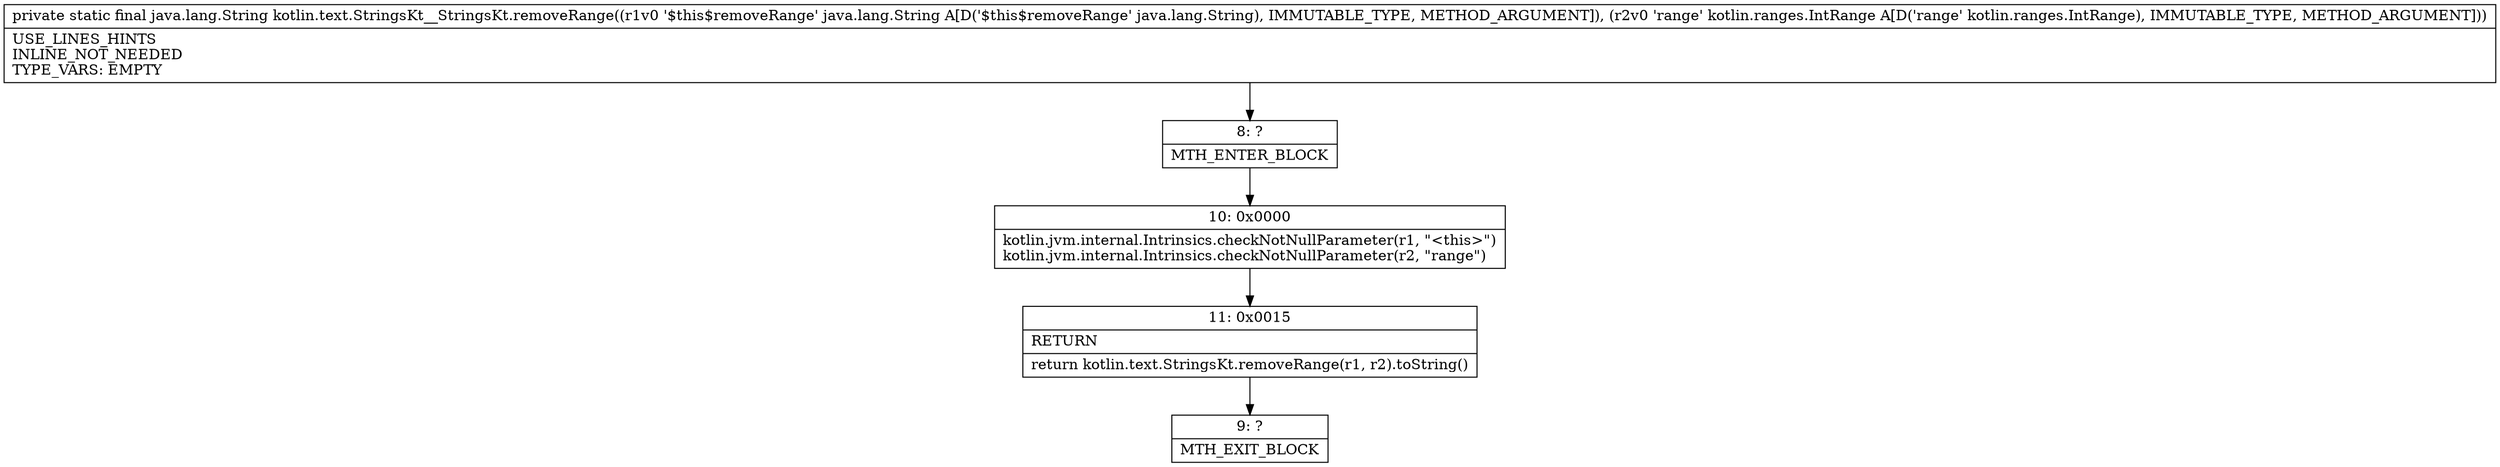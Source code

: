 digraph "CFG forkotlin.text.StringsKt__StringsKt.removeRange(Ljava\/lang\/String;Lkotlin\/ranges\/IntRange;)Ljava\/lang\/String;" {
Node_8 [shape=record,label="{8\:\ ?|MTH_ENTER_BLOCK\l}"];
Node_10 [shape=record,label="{10\:\ 0x0000|kotlin.jvm.internal.Intrinsics.checkNotNullParameter(r1, \"\<this\>\")\lkotlin.jvm.internal.Intrinsics.checkNotNullParameter(r2, \"range\")\l}"];
Node_11 [shape=record,label="{11\:\ 0x0015|RETURN\l|return kotlin.text.StringsKt.removeRange(r1, r2).toString()\l}"];
Node_9 [shape=record,label="{9\:\ ?|MTH_EXIT_BLOCK\l}"];
MethodNode[shape=record,label="{private static final java.lang.String kotlin.text.StringsKt__StringsKt.removeRange((r1v0 '$this$removeRange' java.lang.String A[D('$this$removeRange' java.lang.String), IMMUTABLE_TYPE, METHOD_ARGUMENT]), (r2v0 'range' kotlin.ranges.IntRange A[D('range' kotlin.ranges.IntRange), IMMUTABLE_TYPE, METHOD_ARGUMENT]))  | USE_LINES_HINTS\lINLINE_NOT_NEEDED\lTYPE_VARS: EMPTY\l}"];
MethodNode -> Node_8;Node_8 -> Node_10;
Node_10 -> Node_11;
Node_11 -> Node_9;
}

